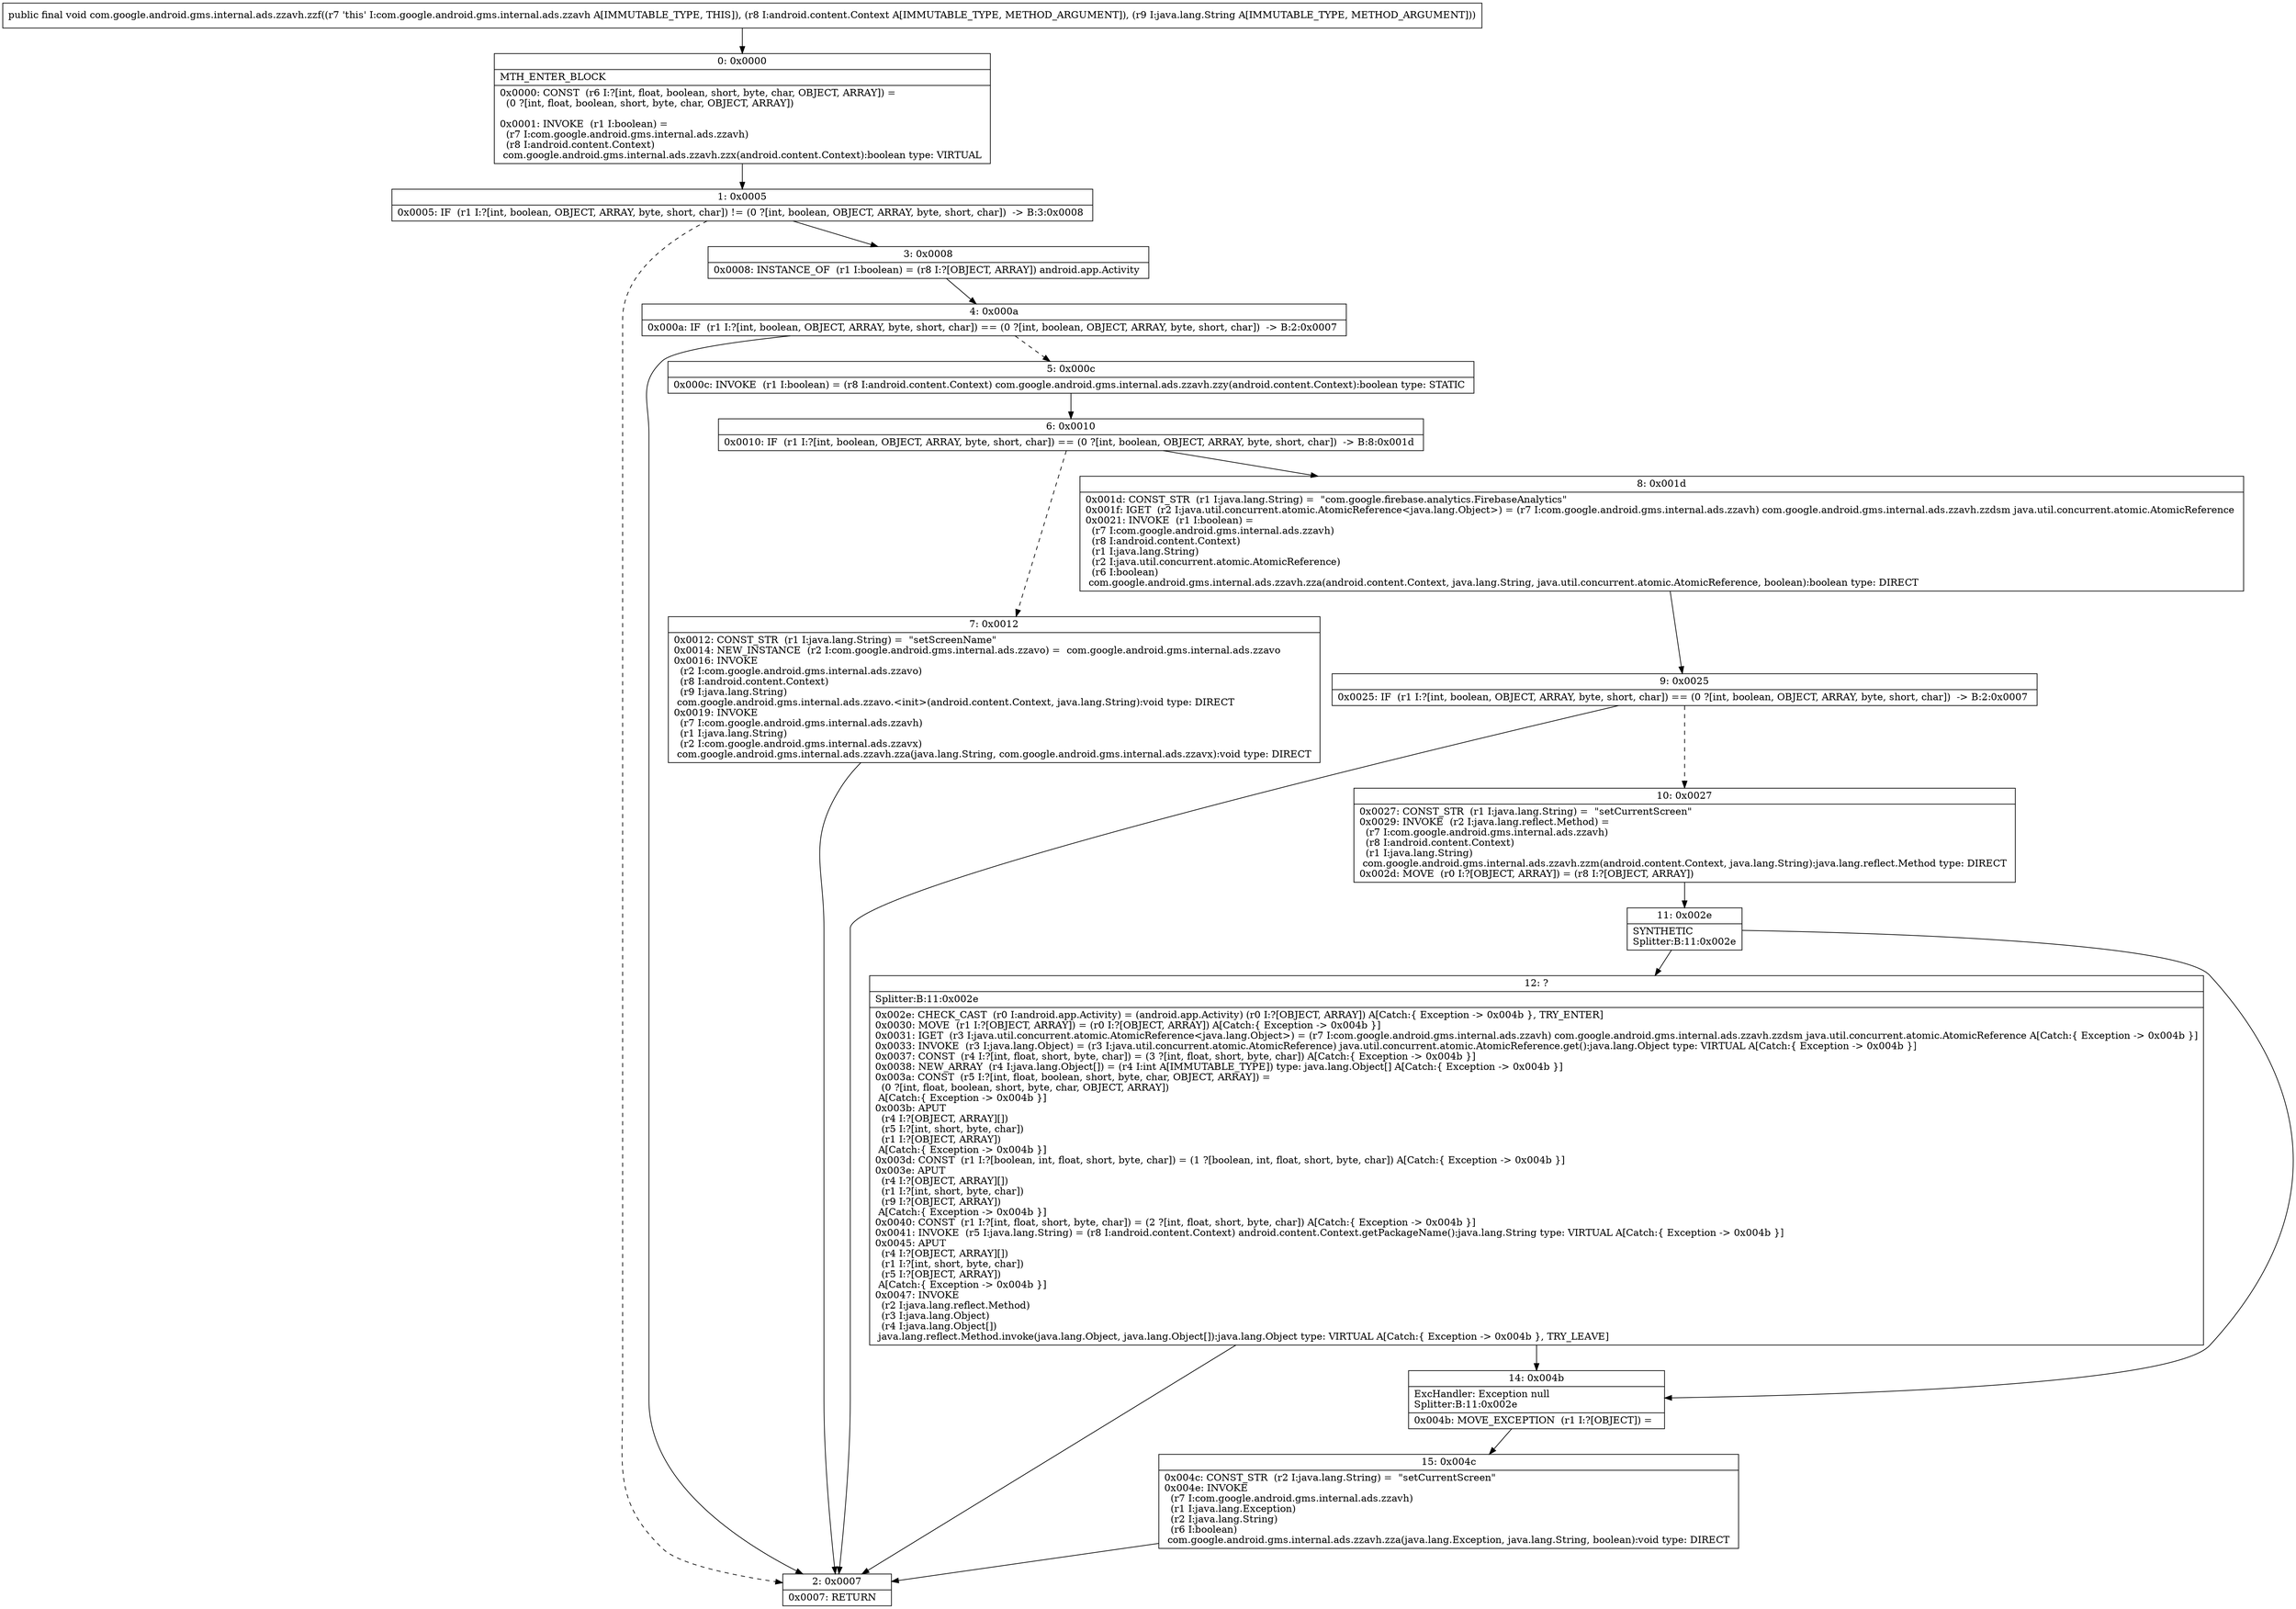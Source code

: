 digraph "CFG forcom.google.android.gms.internal.ads.zzavh.zzf(Landroid\/content\/Context;Ljava\/lang\/String;)V" {
Node_0 [shape=record,label="{0\:\ 0x0000|MTH_ENTER_BLOCK\l|0x0000: CONST  (r6 I:?[int, float, boolean, short, byte, char, OBJECT, ARRAY]) = \l  (0 ?[int, float, boolean, short, byte, char, OBJECT, ARRAY])\l \l0x0001: INVOKE  (r1 I:boolean) = \l  (r7 I:com.google.android.gms.internal.ads.zzavh)\l  (r8 I:android.content.Context)\l com.google.android.gms.internal.ads.zzavh.zzx(android.content.Context):boolean type: VIRTUAL \l}"];
Node_1 [shape=record,label="{1\:\ 0x0005|0x0005: IF  (r1 I:?[int, boolean, OBJECT, ARRAY, byte, short, char]) != (0 ?[int, boolean, OBJECT, ARRAY, byte, short, char])  \-\> B:3:0x0008 \l}"];
Node_2 [shape=record,label="{2\:\ 0x0007|0x0007: RETURN   \l}"];
Node_3 [shape=record,label="{3\:\ 0x0008|0x0008: INSTANCE_OF  (r1 I:boolean) = (r8 I:?[OBJECT, ARRAY]) android.app.Activity \l}"];
Node_4 [shape=record,label="{4\:\ 0x000a|0x000a: IF  (r1 I:?[int, boolean, OBJECT, ARRAY, byte, short, char]) == (0 ?[int, boolean, OBJECT, ARRAY, byte, short, char])  \-\> B:2:0x0007 \l}"];
Node_5 [shape=record,label="{5\:\ 0x000c|0x000c: INVOKE  (r1 I:boolean) = (r8 I:android.content.Context) com.google.android.gms.internal.ads.zzavh.zzy(android.content.Context):boolean type: STATIC \l}"];
Node_6 [shape=record,label="{6\:\ 0x0010|0x0010: IF  (r1 I:?[int, boolean, OBJECT, ARRAY, byte, short, char]) == (0 ?[int, boolean, OBJECT, ARRAY, byte, short, char])  \-\> B:8:0x001d \l}"];
Node_7 [shape=record,label="{7\:\ 0x0012|0x0012: CONST_STR  (r1 I:java.lang.String) =  \"setScreenName\" \l0x0014: NEW_INSTANCE  (r2 I:com.google.android.gms.internal.ads.zzavo) =  com.google.android.gms.internal.ads.zzavo \l0x0016: INVOKE  \l  (r2 I:com.google.android.gms.internal.ads.zzavo)\l  (r8 I:android.content.Context)\l  (r9 I:java.lang.String)\l com.google.android.gms.internal.ads.zzavo.\<init\>(android.content.Context, java.lang.String):void type: DIRECT \l0x0019: INVOKE  \l  (r7 I:com.google.android.gms.internal.ads.zzavh)\l  (r1 I:java.lang.String)\l  (r2 I:com.google.android.gms.internal.ads.zzavx)\l com.google.android.gms.internal.ads.zzavh.zza(java.lang.String, com.google.android.gms.internal.ads.zzavx):void type: DIRECT \l}"];
Node_8 [shape=record,label="{8\:\ 0x001d|0x001d: CONST_STR  (r1 I:java.lang.String) =  \"com.google.firebase.analytics.FirebaseAnalytics\" \l0x001f: IGET  (r2 I:java.util.concurrent.atomic.AtomicReference\<java.lang.Object\>) = (r7 I:com.google.android.gms.internal.ads.zzavh) com.google.android.gms.internal.ads.zzavh.zzdsm java.util.concurrent.atomic.AtomicReference \l0x0021: INVOKE  (r1 I:boolean) = \l  (r7 I:com.google.android.gms.internal.ads.zzavh)\l  (r8 I:android.content.Context)\l  (r1 I:java.lang.String)\l  (r2 I:java.util.concurrent.atomic.AtomicReference)\l  (r6 I:boolean)\l com.google.android.gms.internal.ads.zzavh.zza(android.content.Context, java.lang.String, java.util.concurrent.atomic.AtomicReference, boolean):boolean type: DIRECT \l}"];
Node_9 [shape=record,label="{9\:\ 0x0025|0x0025: IF  (r1 I:?[int, boolean, OBJECT, ARRAY, byte, short, char]) == (0 ?[int, boolean, OBJECT, ARRAY, byte, short, char])  \-\> B:2:0x0007 \l}"];
Node_10 [shape=record,label="{10\:\ 0x0027|0x0027: CONST_STR  (r1 I:java.lang.String) =  \"setCurrentScreen\" \l0x0029: INVOKE  (r2 I:java.lang.reflect.Method) = \l  (r7 I:com.google.android.gms.internal.ads.zzavh)\l  (r8 I:android.content.Context)\l  (r1 I:java.lang.String)\l com.google.android.gms.internal.ads.zzavh.zzm(android.content.Context, java.lang.String):java.lang.reflect.Method type: DIRECT \l0x002d: MOVE  (r0 I:?[OBJECT, ARRAY]) = (r8 I:?[OBJECT, ARRAY]) \l}"];
Node_11 [shape=record,label="{11\:\ 0x002e|SYNTHETIC\lSplitter:B:11:0x002e\l}"];
Node_12 [shape=record,label="{12\:\ ?|Splitter:B:11:0x002e\l|0x002e: CHECK_CAST  (r0 I:android.app.Activity) = (android.app.Activity) (r0 I:?[OBJECT, ARRAY]) A[Catch:\{ Exception \-\> 0x004b \}, TRY_ENTER]\l0x0030: MOVE  (r1 I:?[OBJECT, ARRAY]) = (r0 I:?[OBJECT, ARRAY]) A[Catch:\{ Exception \-\> 0x004b \}]\l0x0031: IGET  (r3 I:java.util.concurrent.atomic.AtomicReference\<java.lang.Object\>) = (r7 I:com.google.android.gms.internal.ads.zzavh) com.google.android.gms.internal.ads.zzavh.zzdsm java.util.concurrent.atomic.AtomicReference A[Catch:\{ Exception \-\> 0x004b \}]\l0x0033: INVOKE  (r3 I:java.lang.Object) = (r3 I:java.util.concurrent.atomic.AtomicReference) java.util.concurrent.atomic.AtomicReference.get():java.lang.Object type: VIRTUAL A[Catch:\{ Exception \-\> 0x004b \}]\l0x0037: CONST  (r4 I:?[int, float, short, byte, char]) = (3 ?[int, float, short, byte, char]) A[Catch:\{ Exception \-\> 0x004b \}]\l0x0038: NEW_ARRAY  (r4 I:java.lang.Object[]) = (r4 I:int A[IMMUTABLE_TYPE]) type: java.lang.Object[] A[Catch:\{ Exception \-\> 0x004b \}]\l0x003a: CONST  (r5 I:?[int, float, boolean, short, byte, char, OBJECT, ARRAY]) = \l  (0 ?[int, float, boolean, short, byte, char, OBJECT, ARRAY])\l A[Catch:\{ Exception \-\> 0x004b \}]\l0x003b: APUT  \l  (r4 I:?[OBJECT, ARRAY][])\l  (r5 I:?[int, short, byte, char])\l  (r1 I:?[OBJECT, ARRAY])\l A[Catch:\{ Exception \-\> 0x004b \}]\l0x003d: CONST  (r1 I:?[boolean, int, float, short, byte, char]) = (1 ?[boolean, int, float, short, byte, char]) A[Catch:\{ Exception \-\> 0x004b \}]\l0x003e: APUT  \l  (r4 I:?[OBJECT, ARRAY][])\l  (r1 I:?[int, short, byte, char])\l  (r9 I:?[OBJECT, ARRAY])\l A[Catch:\{ Exception \-\> 0x004b \}]\l0x0040: CONST  (r1 I:?[int, float, short, byte, char]) = (2 ?[int, float, short, byte, char]) A[Catch:\{ Exception \-\> 0x004b \}]\l0x0041: INVOKE  (r5 I:java.lang.String) = (r8 I:android.content.Context) android.content.Context.getPackageName():java.lang.String type: VIRTUAL A[Catch:\{ Exception \-\> 0x004b \}]\l0x0045: APUT  \l  (r4 I:?[OBJECT, ARRAY][])\l  (r1 I:?[int, short, byte, char])\l  (r5 I:?[OBJECT, ARRAY])\l A[Catch:\{ Exception \-\> 0x004b \}]\l0x0047: INVOKE  \l  (r2 I:java.lang.reflect.Method)\l  (r3 I:java.lang.Object)\l  (r4 I:java.lang.Object[])\l java.lang.reflect.Method.invoke(java.lang.Object, java.lang.Object[]):java.lang.Object type: VIRTUAL A[Catch:\{ Exception \-\> 0x004b \}, TRY_LEAVE]\l}"];
Node_14 [shape=record,label="{14\:\ 0x004b|ExcHandler: Exception null\lSplitter:B:11:0x002e\l|0x004b: MOVE_EXCEPTION  (r1 I:?[OBJECT]) =  \l}"];
Node_15 [shape=record,label="{15\:\ 0x004c|0x004c: CONST_STR  (r2 I:java.lang.String) =  \"setCurrentScreen\" \l0x004e: INVOKE  \l  (r7 I:com.google.android.gms.internal.ads.zzavh)\l  (r1 I:java.lang.Exception)\l  (r2 I:java.lang.String)\l  (r6 I:boolean)\l com.google.android.gms.internal.ads.zzavh.zza(java.lang.Exception, java.lang.String, boolean):void type: DIRECT \l}"];
MethodNode[shape=record,label="{public final void com.google.android.gms.internal.ads.zzavh.zzf((r7 'this' I:com.google.android.gms.internal.ads.zzavh A[IMMUTABLE_TYPE, THIS]), (r8 I:android.content.Context A[IMMUTABLE_TYPE, METHOD_ARGUMENT]), (r9 I:java.lang.String A[IMMUTABLE_TYPE, METHOD_ARGUMENT])) }"];
MethodNode -> Node_0;
Node_0 -> Node_1;
Node_1 -> Node_2[style=dashed];
Node_1 -> Node_3;
Node_3 -> Node_4;
Node_4 -> Node_2;
Node_4 -> Node_5[style=dashed];
Node_5 -> Node_6;
Node_6 -> Node_7[style=dashed];
Node_6 -> Node_8;
Node_7 -> Node_2;
Node_8 -> Node_9;
Node_9 -> Node_2;
Node_9 -> Node_10[style=dashed];
Node_10 -> Node_11;
Node_11 -> Node_12;
Node_11 -> Node_14;
Node_12 -> Node_14;
Node_12 -> Node_2;
Node_14 -> Node_15;
Node_15 -> Node_2;
}

